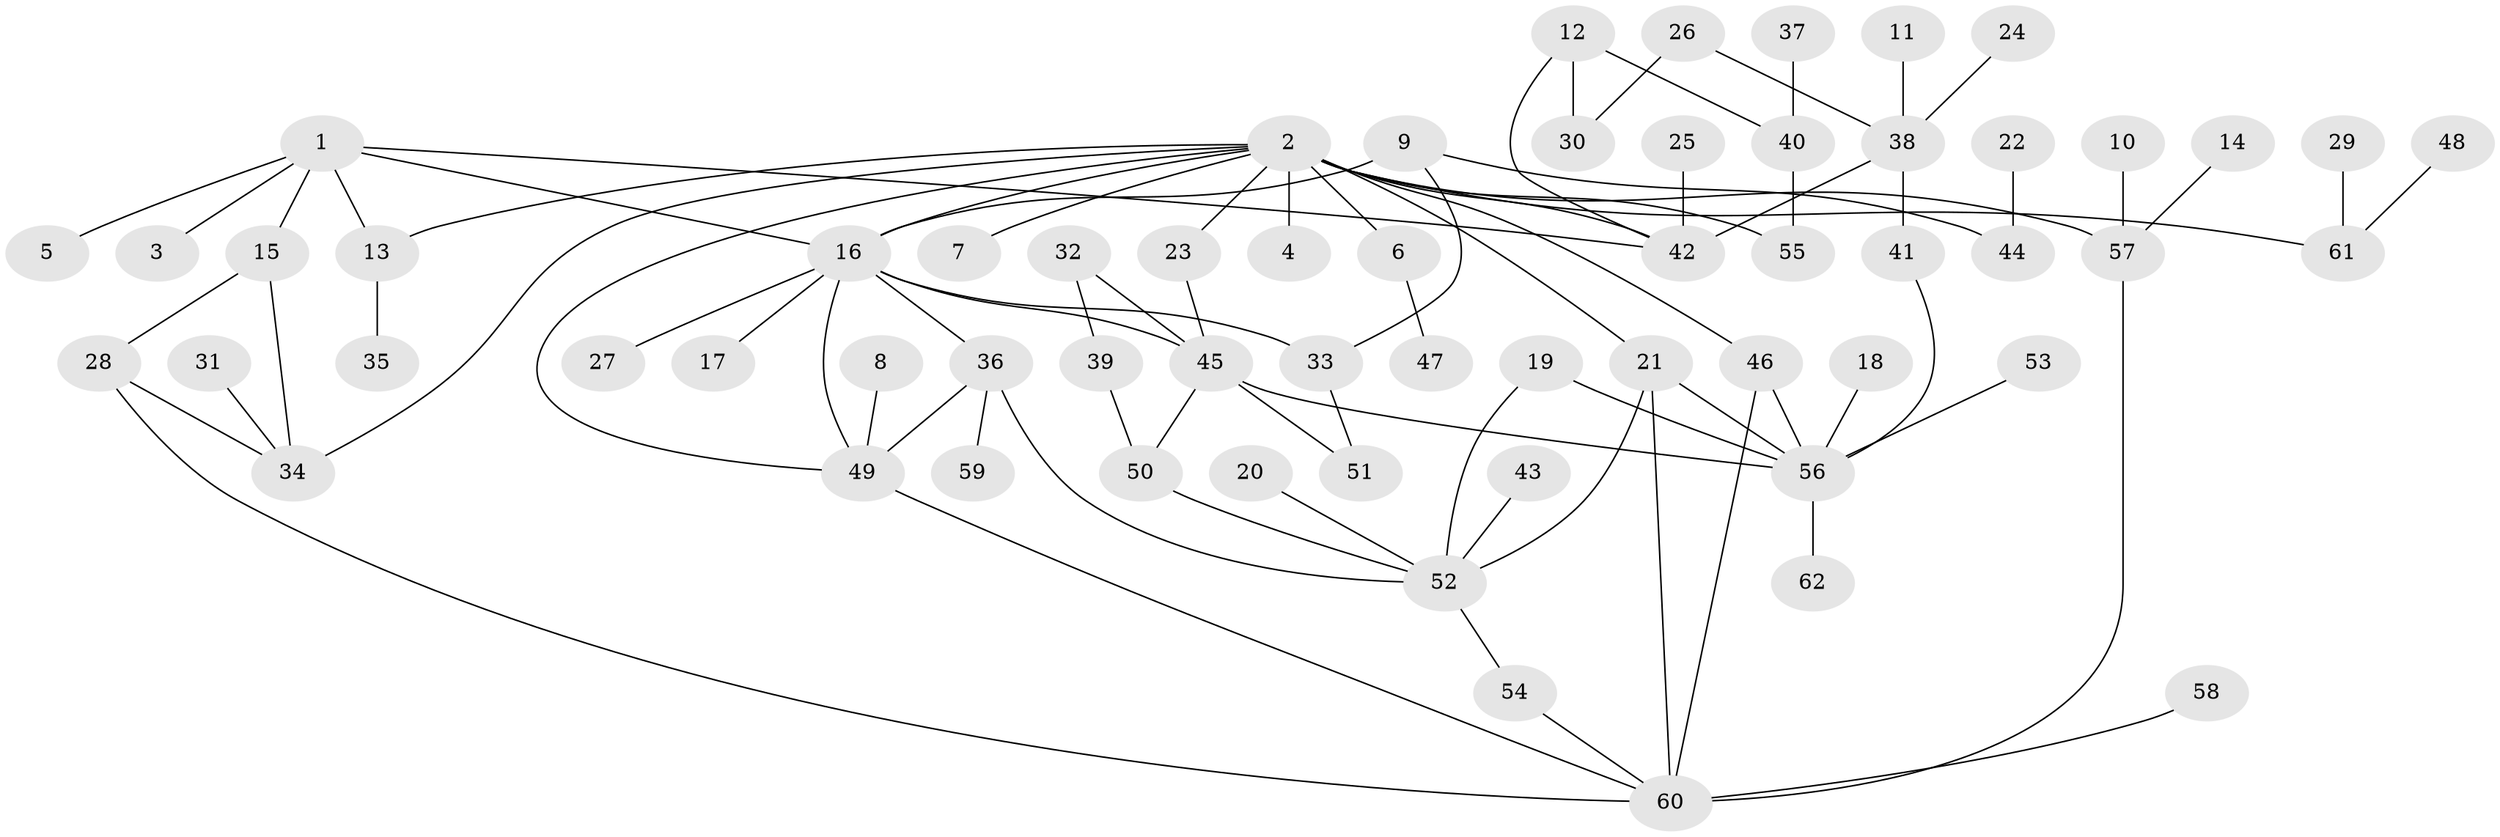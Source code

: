 // original degree distribution, {5: 0.03225806451612903, 8: 0.008064516129032258, 4: 0.0967741935483871, 3: 0.18548387096774194, 6: 0.04032258064516129, 7: 0.016129032258064516, 1: 0.3951612903225806, 2: 0.22580645161290322}
// Generated by graph-tools (version 1.1) at 2025/49/03/09/25 03:49:23]
// undirected, 62 vertices, 84 edges
graph export_dot {
graph [start="1"]
  node [color=gray90,style=filled];
  1;
  2;
  3;
  4;
  5;
  6;
  7;
  8;
  9;
  10;
  11;
  12;
  13;
  14;
  15;
  16;
  17;
  18;
  19;
  20;
  21;
  22;
  23;
  24;
  25;
  26;
  27;
  28;
  29;
  30;
  31;
  32;
  33;
  34;
  35;
  36;
  37;
  38;
  39;
  40;
  41;
  42;
  43;
  44;
  45;
  46;
  47;
  48;
  49;
  50;
  51;
  52;
  53;
  54;
  55;
  56;
  57;
  58;
  59;
  60;
  61;
  62;
  1 -- 3 [weight=1.0];
  1 -- 5 [weight=1.0];
  1 -- 13 [weight=1.0];
  1 -- 15 [weight=1.0];
  1 -- 16 [weight=1.0];
  1 -- 42 [weight=1.0];
  2 -- 4 [weight=1.0];
  2 -- 6 [weight=1.0];
  2 -- 7 [weight=1.0];
  2 -- 13 [weight=1.0];
  2 -- 16 [weight=1.0];
  2 -- 21 [weight=1.0];
  2 -- 23 [weight=1.0];
  2 -- 34 [weight=2.0];
  2 -- 42 [weight=1.0];
  2 -- 46 [weight=1.0];
  2 -- 49 [weight=1.0];
  2 -- 55 [weight=1.0];
  2 -- 57 [weight=1.0];
  2 -- 61 [weight=1.0];
  6 -- 47 [weight=1.0];
  8 -- 49 [weight=1.0];
  9 -- 16 [weight=1.0];
  9 -- 33 [weight=1.0];
  9 -- 44 [weight=1.0];
  10 -- 57 [weight=1.0];
  11 -- 38 [weight=1.0];
  12 -- 30 [weight=1.0];
  12 -- 40 [weight=1.0];
  12 -- 42 [weight=1.0];
  13 -- 35 [weight=1.0];
  14 -- 57 [weight=1.0];
  15 -- 28 [weight=1.0];
  15 -- 34 [weight=1.0];
  16 -- 17 [weight=1.0];
  16 -- 27 [weight=1.0];
  16 -- 33 [weight=1.0];
  16 -- 36 [weight=1.0];
  16 -- 45 [weight=1.0];
  16 -- 49 [weight=1.0];
  18 -- 56 [weight=1.0];
  19 -- 52 [weight=1.0];
  19 -- 56 [weight=1.0];
  20 -- 52 [weight=1.0];
  21 -- 52 [weight=1.0];
  21 -- 56 [weight=1.0];
  21 -- 60 [weight=1.0];
  22 -- 44 [weight=1.0];
  23 -- 45 [weight=1.0];
  24 -- 38 [weight=1.0];
  25 -- 42 [weight=1.0];
  26 -- 30 [weight=1.0];
  26 -- 38 [weight=1.0];
  28 -- 34 [weight=1.0];
  28 -- 60 [weight=1.0];
  29 -- 61 [weight=1.0];
  31 -- 34 [weight=1.0];
  32 -- 39 [weight=1.0];
  32 -- 45 [weight=1.0];
  33 -- 51 [weight=1.0];
  36 -- 49 [weight=1.0];
  36 -- 52 [weight=1.0];
  36 -- 59 [weight=1.0];
  37 -- 40 [weight=1.0];
  38 -- 41 [weight=1.0];
  38 -- 42 [weight=1.0];
  39 -- 50 [weight=1.0];
  40 -- 55 [weight=1.0];
  41 -- 56 [weight=1.0];
  43 -- 52 [weight=1.0];
  45 -- 50 [weight=1.0];
  45 -- 51 [weight=1.0];
  45 -- 56 [weight=1.0];
  46 -- 56 [weight=1.0];
  46 -- 60 [weight=1.0];
  48 -- 61 [weight=1.0];
  49 -- 60 [weight=1.0];
  50 -- 52 [weight=1.0];
  52 -- 54 [weight=1.0];
  53 -- 56 [weight=1.0];
  54 -- 60 [weight=1.0];
  56 -- 62 [weight=1.0];
  57 -- 60 [weight=1.0];
  58 -- 60 [weight=1.0];
}

